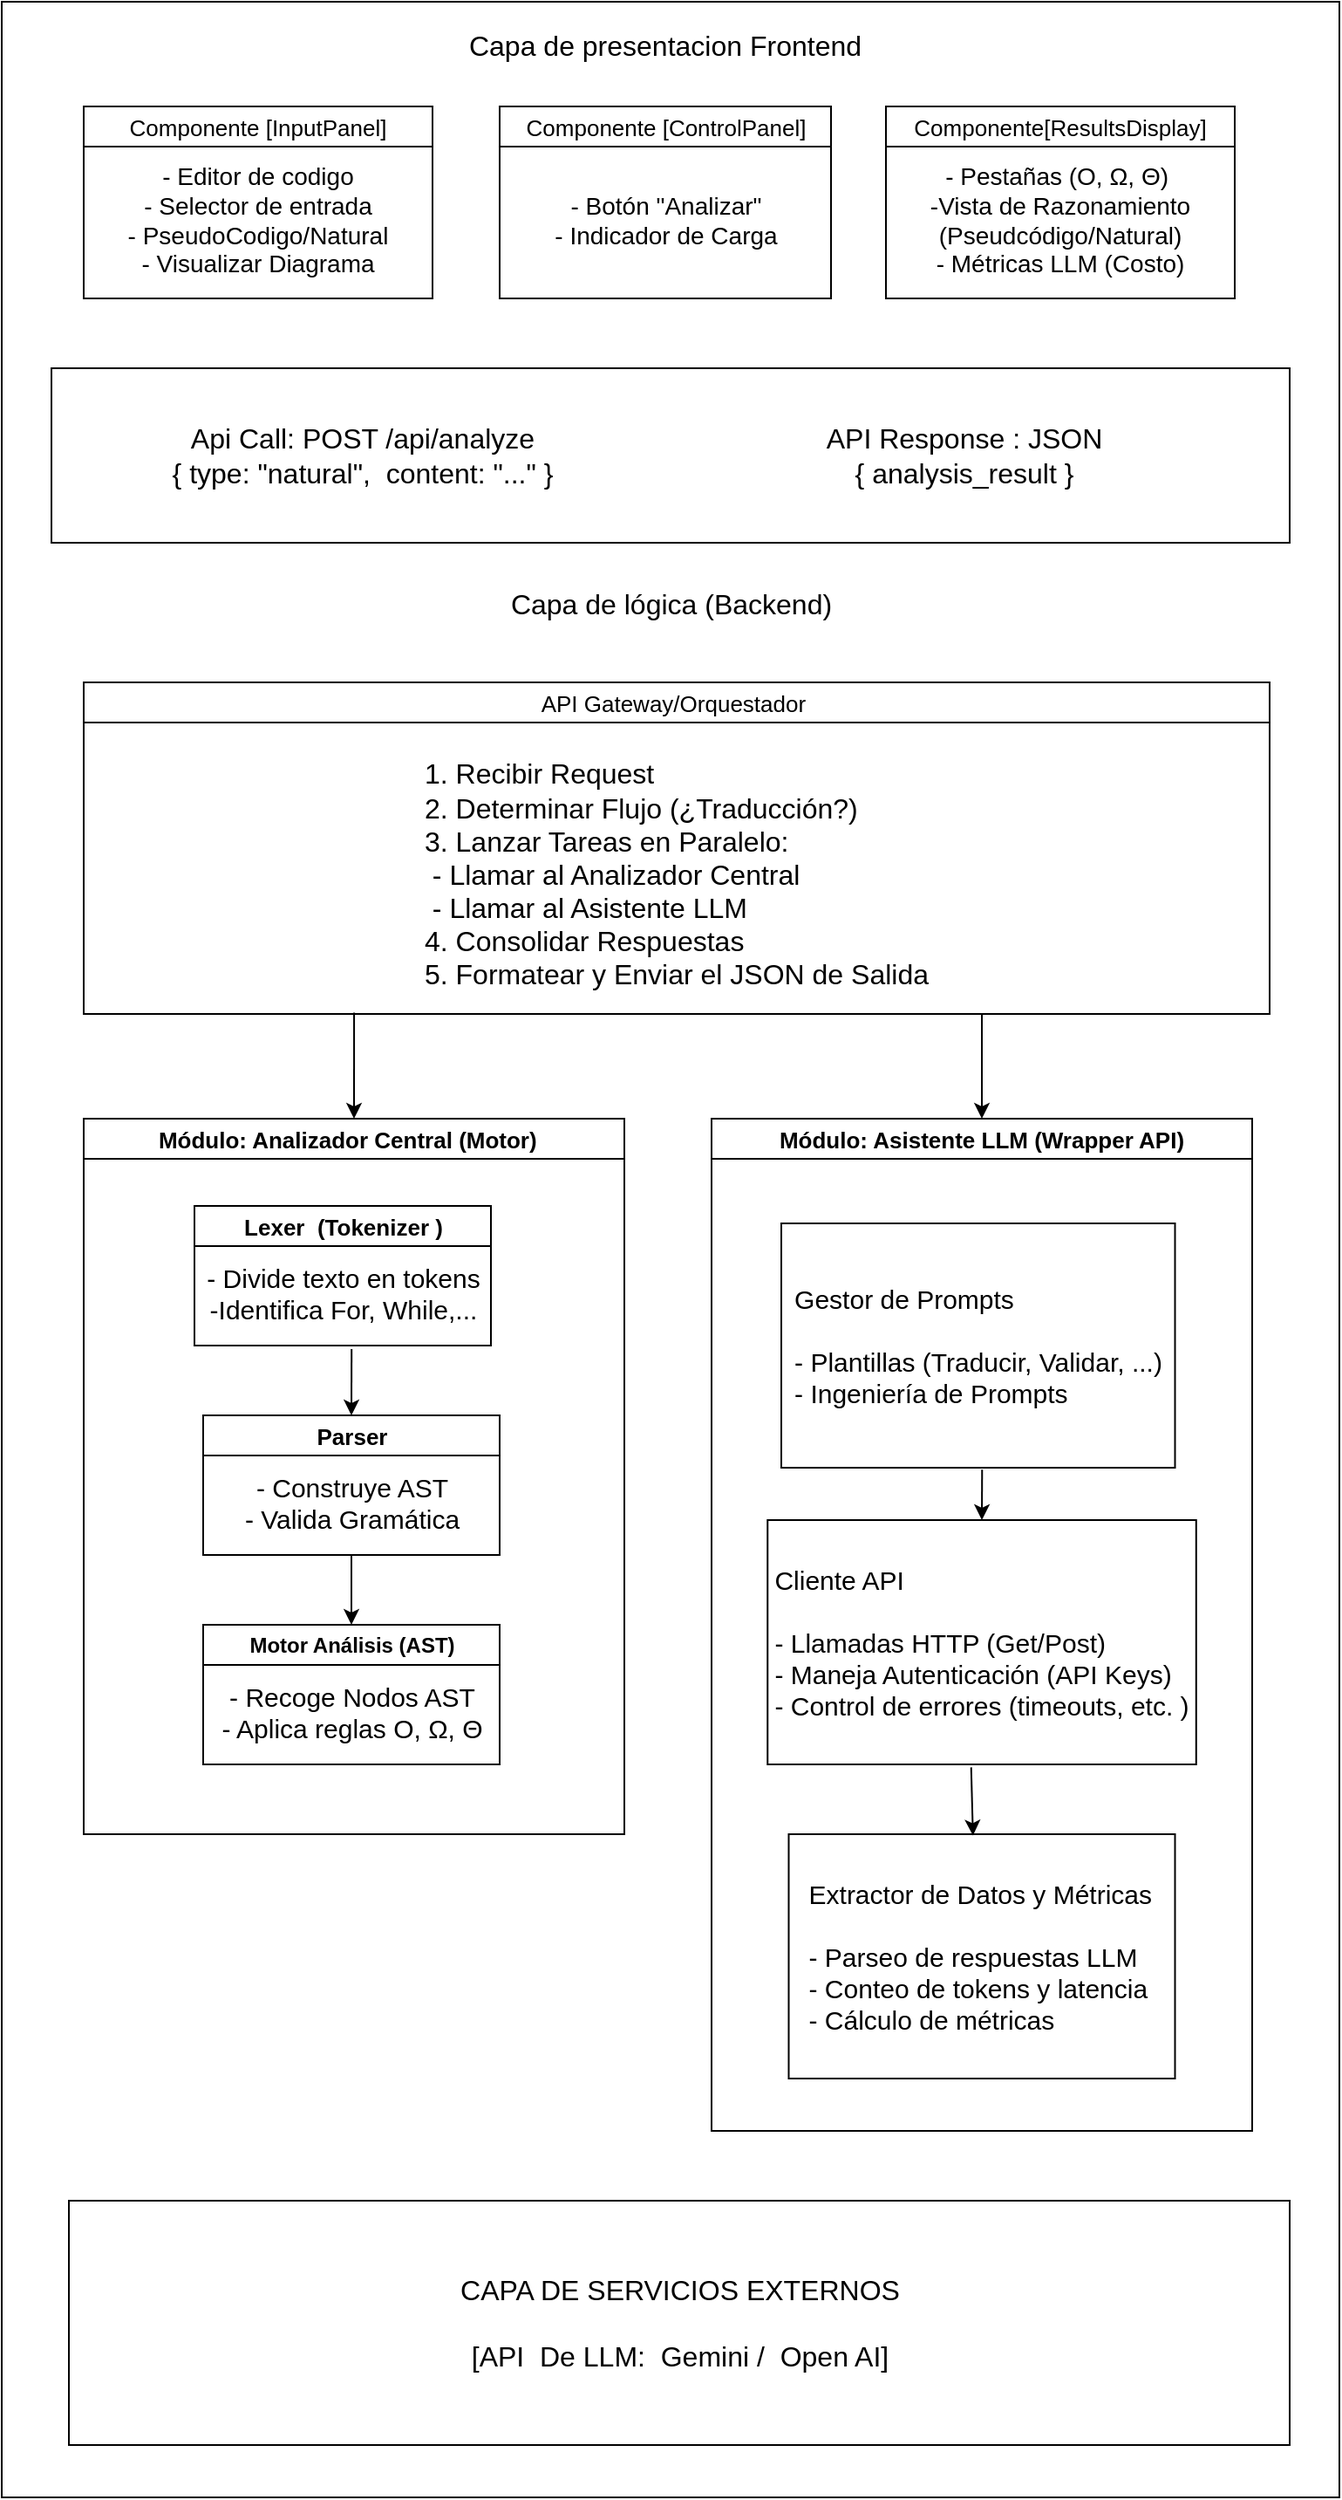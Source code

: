 <mxfile version="28.2.8">
  <diagram name="Página-1" id="_ZTNZsQTunlF2dTnrAtg">
    <mxGraphModel dx="1571" dy="862" grid="1" gridSize="10" guides="1" tooltips="1" connect="1" arrows="1" fold="1" page="1" pageScale="1" pageWidth="827" pageHeight="1169" math="0" shadow="0">
      <root>
        <mxCell id="0" />
        <mxCell id="1" parent="0" />
        <mxCell id="U2cZ-3FYzdDIuKckNW5q-1" value="" style="rounded=0;whiteSpace=wrap;html=1;" vertex="1" parent="1">
          <mxGeometry x="33" y="20" width="767" height="1430" as="geometry" />
        </mxCell>
        <mxCell id="U2cZ-3FYzdDIuKckNW5q-2" value="&lt;font style=&quot;font-size: 16px;&quot;&gt;Capa de presentacion Frontend&lt;/font&gt;" style="text;html=1;whiteSpace=wrap;strokeColor=none;fillColor=none;align=center;verticalAlign=middle;rounded=0;" vertex="1" parent="1">
          <mxGeometry x="269" y="30" width="289" height="30" as="geometry" />
        </mxCell>
        <mxCell id="U2cZ-3FYzdDIuKckNW5q-3" value="&lt;span style=&quot;font-weight: normal;&quot;&gt;&lt;font style=&quot;font-size: 13px;&quot;&gt;Componente [InputPanel]&lt;/font&gt;&lt;/span&gt;" style="swimlane;whiteSpace=wrap;html=1;" vertex="1" parent="1">
          <mxGeometry x="80" y="80" width="200" height="110" as="geometry" />
        </mxCell>
        <mxCell id="U2cZ-3FYzdDIuKckNW5q-4" value="&lt;font style=&quot;font-size: 14px;&quot;&gt;- Editor de codigo&lt;/font&gt;&lt;div&gt;&lt;font style=&quot;font-size: 14px;&quot;&gt;- Selector de entrada&lt;/font&gt;&lt;/div&gt;&lt;div&gt;&lt;font style=&quot;font-size: 14px;&quot;&gt;- PseudoCodigo/Natural&lt;/font&gt;&lt;/div&gt;&lt;div&gt;&lt;font style=&quot;font-size: 14px;&quot;&gt;- Visualizar Diagrama&lt;/font&gt;&lt;/div&gt;" style="text;html=1;whiteSpace=wrap;strokeColor=none;fillColor=none;align=center;verticalAlign=middle;rounded=0;" vertex="1" parent="U2cZ-3FYzdDIuKckNW5q-3">
          <mxGeometry y="20" width="200" height="90" as="geometry" />
        </mxCell>
        <mxCell id="U2cZ-3FYzdDIuKckNW5q-5" value="&lt;span style=&quot;font-weight: 400;&quot;&gt;&lt;font style=&quot;font-size: 13px;&quot;&gt;Componente [ControlPanel]&lt;/font&gt;&lt;/span&gt;" style="swimlane;whiteSpace=wrap;html=1;" vertex="1" parent="1">
          <mxGeometry x="318.5" y="80" width="190" height="110" as="geometry" />
        </mxCell>
        <mxCell id="U2cZ-3FYzdDIuKckNW5q-6" value="&lt;div style=&quot;&quot;&gt;&lt;span style=&quot;background-color: transparent; color: light-dark(rgb(0, 0, 0), rgb(255, 255, 255));&quot;&gt;&lt;font style=&quot;font-size: 14px;&quot;&gt;- Botón &quot;Analizar&quot;&lt;/font&gt;&lt;/span&gt;&lt;/div&gt;&lt;div style=&quot;&quot;&gt;&lt;font style=&quot;font-size: 14px;&quot;&gt;- Indicador de Carga&lt;/font&gt;&lt;/div&gt;" style="text;html=1;whiteSpace=wrap;strokeColor=none;fillColor=none;align=center;verticalAlign=middle;rounded=0;" vertex="1" parent="U2cZ-3FYzdDIuKckNW5q-5">
          <mxGeometry y="20" width="190" height="90" as="geometry" />
        </mxCell>
        <mxCell id="U2cZ-3FYzdDIuKckNW5q-7" value="&lt;span style=&quot;font-weight: 400;&quot;&gt;&lt;font style=&quot;font-size: 13px;&quot;&gt;Componente[ResultsDisplay]&lt;/font&gt;&lt;/span&gt;" style="swimlane;whiteSpace=wrap;html=1;" vertex="1" parent="1">
          <mxGeometry x="540" y="80" width="200" height="110" as="geometry" />
        </mxCell>
        <mxCell id="U2cZ-3FYzdDIuKckNW5q-8" value="&lt;font style=&quot;font-size: 14px;&quot;&gt;- Pestañas (O, Ω, Θ)&amp;nbsp;&lt;/font&gt;&lt;div&gt;&lt;font style=&quot;font-size: 14px;&quot;&gt;-Vista de Razonamiento&lt;/font&gt;&lt;/div&gt;&lt;div&gt;&lt;font style=&quot;font-size: 14px;&quot;&gt;(Pseudcódigo/Natural)&lt;/font&gt;&lt;/div&gt;&lt;div&gt;&lt;font style=&quot;font-size: 14px;&quot;&gt;- Métricas LLM (Costo)&lt;/font&gt;&lt;/div&gt;" style="text;html=1;whiteSpace=wrap;strokeColor=none;fillColor=none;align=center;verticalAlign=middle;rounded=0;" vertex="1" parent="U2cZ-3FYzdDIuKckNW5q-7">
          <mxGeometry y="20" width="200" height="90" as="geometry" />
        </mxCell>
        <mxCell id="U2cZ-3FYzdDIuKckNW5q-10" value="" style="rounded=0;whiteSpace=wrap;html=1;" vertex="1" parent="1">
          <mxGeometry x="61.5" y="230" width="710" height="100" as="geometry" />
        </mxCell>
        <mxCell id="U2cZ-3FYzdDIuKckNW5q-11" value="&lt;font style=&quot;font-size: 16px;&quot;&gt;Api Call: POST /api/analyze&lt;/font&gt;&lt;div&gt;&lt;font style=&quot;font-size: 16px;&quot;&gt;{ type: &quot;natural&quot;,&amp;nbsp; content: &quot;...&quot; }&lt;/font&gt;&lt;/div&gt;" style="text;html=1;whiteSpace=wrap;strokeColor=none;fillColor=none;align=center;verticalAlign=middle;rounded=0;" vertex="1" parent="1">
          <mxGeometry x="90" y="247.5" width="300" height="65" as="geometry" />
        </mxCell>
        <mxCell id="U2cZ-3FYzdDIuKckNW5q-13" value="&lt;font style=&quot;font-size: 16px;&quot;&gt;API Response : JSON&lt;/font&gt;&lt;div&gt;&lt;font style=&quot;font-size: 16px;&quot;&gt;{ analysis_result }&lt;/font&gt;&lt;/div&gt;" style="text;html=1;whiteSpace=wrap;strokeColor=none;fillColor=none;align=center;verticalAlign=middle;rounded=0;" vertex="1" parent="1">
          <mxGeometry x="500" y="252.5" width="170" height="55" as="geometry" />
        </mxCell>
        <mxCell id="U2cZ-3FYzdDIuKckNW5q-14" value="&lt;font style=&quot;font-size: 16px;&quot;&gt;Capa de lógica (Backend)&lt;/font&gt;" style="text;html=1;whiteSpace=wrap;strokeColor=none;fillColor=none;align=center;verticalAlign=middle;rounded=0;" vertex="1" parent="1">
          <mxGeometry x="313.5" y="350" width="206" height="30" as="geometry" />
        </mxCell>
        <mxCell id="U2cZ-3FYzdDIuKckNW5q-15" value="&lt;span style=&quot;font-weight: normal;&quot;&gt;&lt;font style=&quot;font-size: 13px;&quot;&gt;API Gateway/Orquestador&amp;nbsp;&lt;/font&gt;&lt;/span&gt;" style="swimlane;whiteSpace=wrap;html=1;startSize=23;" vertex="1" parent="1">
          <mxGeometry x="80" y="410" width="680" height="190" as="geometry" />
        </mxCell>
        <mxCell id="U2cZ-3FYzdDIuKckNW5q-16" value="&lt;div style=&quot;text-align: justify;&quot;&gt;&lt;span style=&quot;background-color: transparent; color: light-dark(rgb(0, 0, 0), rgb(255, 255, 255));&quot;&gt;&lt;font style=&quot;font-size: 16px;&quot;&gt;1. Recibir Request&lt;/font&gt;&lt;/span&gt;&lt;/div&gt;&lt;div style=&quot;text-align: justify;&quot;&gt;&lt;font style=&quot;font-size: 16px;&quot;&gt;2. Determinar Flujo (¿Traducción?)&lt;/font&gt;&lt;/div&gt;&lt;div style=&quot;text-align: justify;&quot;&gt;&lt;font style=&quot;font-size: 16px;&quot;&gt;3. Lanzar Tareas en Paralelo:&amp;nbsp;&lt;/font&gt;&lt;/div&gt;&lt;div style=&quot;text-align: justify;&quot;&gt;&lt;font style=&quot;font-size: 16px;&quot;&gt;&amp;nbsp;- Llamar al Analizador Central&lt;/font&gt;&lt;/div&gt;&lt;div style=&quot;text-align: justify;&quot;&gt;&lt;font style=&quot;font-size: 16px;&quot;&gt;&amp;nbsp;- Llamar al Asistente LLM&lt;/font&gt;&lt;/div&gt;&lt;div style=&quot;text-align: justify;&quot;&gt;&lt;font style=&quot;font-size: 16px;&quot;&gt;4. Consolidar Respuestas&amp;nbsp;&lt;/font&gt;&lt;/div&gt;&lt;div style=&quot;text-align: justify;&quot;&gt;&lt;font style=&quot;font-size: 16px;&quot;&gt;5. Formatear y Enviar el JSON de Salida&lt;/font&gt;&lt;/div&gt;" style="text;html=1;whiteSpace=wrap;strokeColor=none;fillColor=none;align=center;verticalAlign=middle;rounded=0;" vertex="1" parent="U2cZ-3FYzdDIuKckNW5q-15">
          <mxGeometry y="30" width="680" height="160" as="geometry" />
        </mxCell>
        <mxCell id="U2cZ-3FYzdDIuKckNW5q-17" value="&lt;font style=&quot;font-size: 13px;&quot;&gt;Módulo: Analizador Central (Motor)&amp;nbsp;&amp;nbsp;&lt;/font&gt;" style="swimlane;whiteSpace=wrap;html=1;" vertex="1" parent="1">
          <mxGeometry x="80" y="660" width="310" height="410" as="geometry" />
        </mxCell>
        <mxCell id="U2cZ-3FYzdDIuKckNW5q-21" value="&lt;font style=&quot;font-size: 13px;&quot;&gt;Módulo: Asistente LLM (Wrapper API)&lt;/font&gt;" style="swimlane;whiteSpace=wrap;html=1;" vertex="1" parent="1">
          <mxGeometry x="440" y="660" width="310" height="580" as="geometry" />
        </mxCell>
        <mxCell id="U2cZ-3FYzdDIuKckNW5q-34" value="&lt;div style=&quot;text-align: justify;&quot;&gt;&lt;span style=&quot;background-color: transparent; color: light-dark(rgb(0, 0, 0), rgb(255, 255, 255));&quot;&gt;&lt;font style=&quot;font-size: 15px;&quot;&gt;Gestor de Prompts&amp;nbsp;&lt;/font&gt;&lt;/span&gt;&lt;/div&gt;&lt;div style=&quot;text-align: justify;&quot;&gt;&lt;font style=&quot;font-size: 15px;&quot;&gt;&lt;br&gt;&lt;/font&gt;&lt;/div&gt;&lt;div style=&quot;text-align: justify;&quot;&gt;&lt;font style=&quot;font-size: 15px;&quot;&gt;- Plantillas (Traducir, Validar, ...)&lt;/font&gt;&lt;/div&gt;&lt;div style=&quot;text-align: justify;&quot;&gt;&lt;font style=&quot;font-size: 15px;&quot;&gt;- Ingeniería de Prompts&lt;/font&gt;&lt;/div&gt;" style="rounded=0;whiteSpace=wrap;html=1;align=center;" vertex="1" parent="U2cZ-3FYzdDIuKckNW5q-21">
          <mxGeometry x="40" y="60" width="225.75" height="140" as="geometry" />
        </mxCell>
        <mxCell id="U2cZ-3FYzdDIuKckNW5q-23" value="" style="endArrow=classic;html=1;rounded=0;entryX=0.5;entryY=0;entryDx=0;entryDy=0;exitX=0.228;exitY=0.995;exitDx=0;exitDy=0;exitPerimeter=0;" edge="1" parent="1" source="U2cZ-3FYzdDIuKckNW5q-16" target="U2cZ-3FYzdDIuKckNW5q-17">
          <mxGeometry width="50" height="50" relative="1" as="geometry">
            <mxPoint x="370" y="680" as="sourcePoint" />
            <mxPoint x="420" y="630" as="targetPoint" />
          </mxGeometry>
        </mxCell>
        <mxCell id="U2cZ-3FYzdDIuKckNW5q-24" value="" style="endArrow=classic;html=1;rounded=0;entryX=0.5;entryY=0;entryDx=0;entryDy=0;" edge="1" parent="1" target="U2cZ-3FYzdDIuKckNW5q-21">
          <mxGeometry width="50" height="50" relative="1" as="geometry">
            <mxPoint x="595" y="600" as="sourcePoint" />
            <mxPoint x="420" y="630" as="targetPoint" />
          </mxGeometry>
        </mxCell>
        <mxCell id="U2cZ-3FYzdDIuKckNW5q-25" value="&lt;font style=&quot;font-size: 13px;&quot;&gt;Lexer&amp;nbsp; (Tokenizer )&lt;/font&gt;" style="swimlane;whiteSpace=wrap;html=1;" vertex="1" parent="1">
          <mxGeometry x="143.5" y="710" width="170" height="80" as="geometry" />
        </mxCell>
        <mxCell id="U2cZ-3FYzdDIuKckNW5q-26" value="&lt;font style=&quot;font-size: 15px;&quot;&gt;- Divide texto en tokens&lt;/font&gt;&lt;div&gt;&lt;font style=&quot;font-size: 15px;&quot;&gt;-Identifica For, While,...&lt;/font&gt;&lt;/div&gt;" style="text;html=1;whiteSpace=wrap;strokeColor=none;fillColor=none;align=center;verticalAlign=middle;rounded=0;" vertex="1" parent="U2cZ-3FYzdDIuKckNW5q-25">
          <mxGeometry y="20" width="170" height="60" as="geometry" />
        </mxCell>
        <mxCell id="U2cZ-3FYzdDIuKckNW5q-27" value="&lt;font style=&quot;font-size: 13px;&quot;&gt;Parser&lt;/font&gt;" style="swimlane;whiteSpace=wrap;html=1;" vertex="1" parent="1">
          <mxGeometry x="148.5" y="830" width="170" height="80" as="geometry" />
        </mxCell>
        <mxCell id="U2cZ-3FYzdDIuKckNW5q-28" value="&lt;font style=&quot;font-size: 15px;&quot;&gt;- Construye AST&lt;/font&gt;&lt;div&gt;&lt;font style=&quot;font-size: 15px;&quot;&gt;- Valida Gramática&lt;/font&gt;&lt;/div&gt;" style="text;html=1;whiteSpace=wrap;strokeColor=none;fillColor=none;align=center;verticalAlign=middle;rounded=0;" vertex="1" parent="U2cZ-3FYzdDIuKckNW5q-27">
          <mxGeometry y="20" width="170" height="60" as="geometry" />
        </mxCell>
        <mxCell id="U2cZ-3FYzdDIuKckNW5q-29" value="Motor Análisis (AST)" style="swimlane;whiteSpace=wrap;html=1;" vertex="1" parent="1">
          <mxGeometry x="148.5" y="950" width="170" height="80" as="geometry" />
        </mxCell>
        <mxCell id="U2cZ-3FYzdDIuKckNW5q-30" value="&lt;font style=&quot;font-size: 15px;&quot;&gt;- Recoge Nodos AST&lt;/font&gt;&lt;div&gt;&lt;font style=&quot;font-size: 15px;&quot;&gt;- Aplica reglas O, Ω, Θ&lt;/font&gt;&lt;/div&gt;" style="text;html=1;whiteSpace=wrap;strokeColor=none;fillColor=none;align=center;verticalAlign=middle;rounded=0;" vertex="1" parent="U2cZ-3FYzdDIuKckNW5q-29">
          <mxGeometry y="20" width="170" height="60" as="geometry" />
        </mxCell>
        <mxCell id="U2cZ-3FYzdDIuKckNW5q-32" value="" style="endArrow=classic;html=1;rounded=0;entryX=0.5;entryY=0;entryDx=0;entryDy=0;exitX=0.53;exitY=1.033;exitDx=0;exitDy=0;exitPerimeter=0;" edge="1" parent="1" source="U2cZ-3FYzdDIuKckNW5q-26" target="U2cZ-3FYzdDIuKckNW5q-27">
          <mxGeometry width="50" height="50" relative="1" as="geometry">
            <mxPoint x="190" y="850" as="sourcePoint" />
            <mxPoint x="240" y="800" as="targetPoint" />
          </mxGeometry>
        </mxCell>
        <mxCell id="U2cZ-3FYzdDIuKckNW5q-33" value="" style="endArrow=classic;html=1;rounded=0;entryX=0.5;entryY=0;entryDx=0;entryDy=0;exitX=0.5;exitY=1;exitDx=0;exitDy=0;" edge="1" parent="1" source="U2cZ-3FYzdDIuKckNW5q-28" target="U2cZ-3FYzdDIuKckNW5q-29">
          <mxGeometry width="50" height="50" relative="1" as="geometry">
            <mxPoint x="170" y="950" as="sourcePoint" />
            <mxPoint x="220" y="900" as="targetPoint" />
          </mxGeometry>
        </mxCell>
        <mxCell id="U2cZ-3FYzdDIuKckNW5q-35" value="&lt;div style=&quot;text-align: justify;&quot;&gt;&lt;span style=&quot;background-color: transparent; color: light-dark(rgb(0, 0, 0), rgb(255, 255, 255));&quot;&gt;&lt;font style=&quot;font-size: 15px;&quot;&gt;Cliente API&lt;/font&gt;&lt;/span&gt;&lt;/div&gt;&lt;div style=&quot;text-align: justify;&quot;&gt;&lt;font style=&quot;font-size: 15px;&quot;&gt;&lt;br&gt;&lt;/font&gt;&lt;/div&gt;&lt;div style=&quot;text-align: justify;&quot;&gt;&lt;font style=&quot;font-size: 15px;&quot;&gt;- Llamadas HTTP (Get/Post)&lt;/font&gt;&lt;/div&gt;&lt;div style=&quot;text-align: justify;&quot;&gt;&lt;font style=&quot;font-size: 15px;&quot;&gt;- Maneja Autenticación (API Keys)&lt;/font&gt;&lt;/div&gt;&lt;div style=&quot;text-align: justify;&quot;&gt;&lt;font style=&quot;font-size: 15px;&quot;&gt;- Control de errores (timeouts, etc. )&lt;/font&gt;&lt;/div&gt;" style="rounded=0;whiteSpace=wrap;html=1;align=center;" vertex="1" parent="1">
          <mxGeometry x="472.13" y="890" width="245.75" height="140" as="geometry" />
        </mxCell>
        <mxCell id="U2cZ-3FYzdDIuKckNW5q-37" value="&lt;div style=&quot;text-align: justify;&quot;&gt;&lt;font style=&quot;font-size: 15px;&quot;&gt;Extractor de Datos y Métricas&lt;/font&gt;&lt;/div&gt;&lt;div style=&quot;text-align: justify;&quot;&gt;&lt;font style=&quot;font-size: 15px;&quot;&gt;&amp;nbsp;&lt;/font&gt;&lt;/div&gt;&lt;div style=&quot;text-align: justify;&quot;&gt;&lt;font style=&quot;font-size: 15px;&quot;&gt;- Parseo de respuestas LLM&lt;/font&gt;&lt;/div&gt;&lt;div style=&quot;text-align: justify;&quot;&gt;&lt;font style=&quot;font-size: 15px;&quot;&gt;- Conteo de tokens y latencia&amp;nbsp;&lt;/font&gt;&lt;/div&gt;&lt;div style=&quot;text-align: justify;&quot;&gt;&lt;font style=&quot;font-size: 15px;&quot;&gt;- Cálculo de métricas&amp;nbsp;&lt;/font&gt;&lt;/div&gt;" style="rounded=0;whiteSpace=wrap;html=1;align=center;" vertex="1" parent="1">
          <mxGeometry x="484.25" y="1070" width="221.5" height="140" as="geometry" />
        </mxCell>
        <mxCell id="U2cZ-3FYzdDIuKckNW5q-38" value="" style="endArrow=classic;html=1;rounded=0;entryX=0.5;entryY=0;entryDx=0;entryDy=0;exitX=0.51;exitY=1.008;exitDx=0;exitDy=0;exitPerimeter=0;" edge="1" parent="1" source="U2cZ-3FYzdDIuKckNW5q-34" target="U2cZ-3FYzdDIuKckNW5q-35">
          <mxGeometry width="50" height="50" relative="1" as="geometry">
            <mxPoint x="420" y="990" as="sourcePoint" />
            <mxPoint x="470" y="940" as="targetPoint" />
          </mxGeometry>
        </mxCell>
        <mxCell id="U2cZ-3FYzdDIuKckNW5q-39" value="" style="endArrow=classic;html=1;rounded=0;entryX=0.477;entryY=0.005;entryDx=0;entryDy=0;entryPerimeter=0;exitX=0.475;exitY=1.012;exitDx=0;exitDy=0;exitPerimeter=0;" edge="1" parent="1" source="U2cZ-3FYzdDIuKckNW5q-35" target="U2cZ-3FYzdDIuKckNW5q-37">
          <mxGeometry width="50" height="50" relative="1" as="geometry">
            <mxPoint x="460" y="1120" as="sourcePoint" />
            <mxPoint x="510" y="1070" as="targetPoint" />
          </mxGeometry>
        </mxCell>
        <mxCell id="U2cZ-3FYzdDIuKckNW5q-40" value="&lt;font style=&quot;font-size: 16px;&quot;&gt;CAPA DE SERVICIOS EXTERNOS&lt;/font&gt;&lt;div&gt;&lt;font style=&quot;font-size: 16px;&quot;&gt;&lt;br&gt;&lt;/font&gt;&lt;/div&gt;&lt;div&gt;&lt;font style=&quot;font-size: 16px;&quot;&gt;[API&amp;nbsp; De LLM:&amp;nbsp; Gemini /&amp;nbsp; Open AI]&lt;/font&gt;&lt;/div&gt;" style="rounded=0;whiteSpace=wrap;html=1;" vertex="1" parent="1">
          <mxGeometry x="71.5" y="1280" width="700" height="140" as="geometry" />
        </mxCell>
      </root>
    </mxGraphModel>
  </diagram>
</mxfile>
